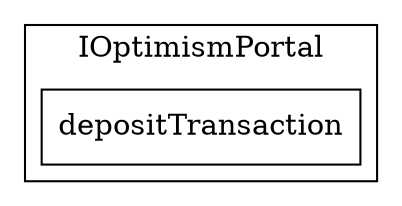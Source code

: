 strict digraph {
rankdir="LR"
node [shape=box]
subgraph cluster_61_IOptimismPortal {
label = "IOptimismPortal"
"61_depositTransaction" [label="depositTransaction"]
}subgraph cluster_solidity {
label = "[Solidity]"
}
}